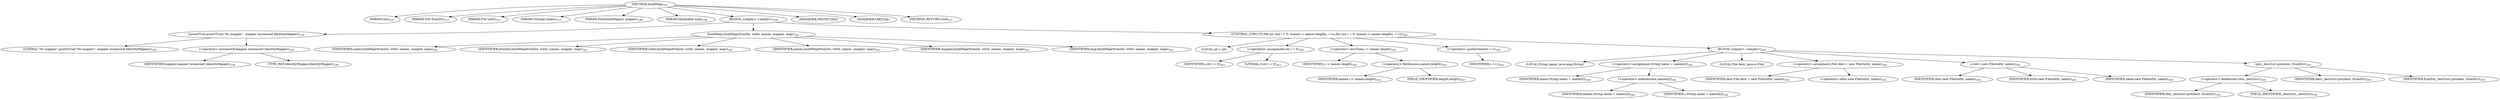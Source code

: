 digraph "buildMap" {  
"576" [label = <(METHOD,buildMap)<SUB>337</SUB>> ]
"577" [label = <(PARAM,this)<SUB>337</SUB>> ]
"578" [label = <(PARAM,File fromDir)<SUB>337</SUB>> ]
"579" [label = <(PARAM,File toDir)<SUB>337</SUB>> ]
"580" [label = <(PARAM,String[] names)<SUB>337</SUB>> ]
"581" [label = <(PARAM,FileNameMapper mapper)<SUB>338</SUB>> ]
"582" [label = <(PARAM,Hashtable map)<SUB>338</SUB>> ]
"583" [label = <(BLOCK,&lt;empty&gt;,&lt;empty&gt;)<SUB>338</SUB>> ]
"584" [label = <(assertTrue,assertTrue(&quot;No mapper&quot;, mapper instanceof IdentityMapper))<SUB>339</SUB>> ]
"585" [label = <(LITERAL,&quot;No mapper&quot;,assertTrue(&quot;No mapper&quot;, mapper instanceof IdentityMapper))<SUB>339</SUB>> ]
"586" [label = <(&lt;operator&gt;.instanceOf,mapper instanceof IdentityMapper)<SUB>339</SUB>> ]
"587" [label = <(IDENTIFIER,mapper,mapper instanceof IdentityMapper)<SUB>339</SUB>> ]
"588" [label = <(TYPE_REF,IdentityMapper,IdentityMapper)<SUB>339</SUB>> ]
"589" [label = <(buildMap,buildMap(fromDir, toDir, names, mapper, map))<SUB>341</SUB>> ]
"590" [label = <(IDENTIFIER,super,buildMap(fromDir, toDir, names, mapper, map))<SUB>341</SUB>> ]
"591" [label = <(IDENTIFIER,fromDir,buildMap(fromDir, toDir, names, mapper, map))<SUB>341</SUB>> ]
"592" [label = <(IDENTIFIER,toDir,buildMap(fromDir, toDir, names, mapper, map))<SUB>341</SUB>> ]
"593" [label = <(IDENTIFIER,names,buildMap(fromDir, toDir, names, mapper, map))<SUB>341</SUB>> ]
"594" [label = <(IDENTIFIER,mapper,buildMap(fromDir, toDir, names, mapper, map))<SUB>341</SUB>> ]
"595" [label = <(IDENTIFIER,map,buildMap(fromDir, toDir, names, mapper, map))<SUB>341</SUB>> ]
"596" [label = <(CONTROL_STRUCTURE,for (int i = 0; Some(i &lt; names.length); ++i),for (int i = 0; Some(i &lt; names.length); ++i))<SUB>343</SUB>> ]
"597" [label = <(LOCAL,int i: int)> ]
"598" [label = <(&lt;operator&gt;.assignment,int i = 0)<SUB>343</SUB>> ]
"599" [label = <(IDENTIFIER,i,int i = 0)<SUB>343</SUB>> ]
"600" [label = <(LITERAL,0,int i = 0)<SUB>343</SUB>> ]
"601" [label = <(&lt;operator&gt;.lessThan,i &lt; names.length)<SUB>343</SUB>> ]
"602" [label = <(IDENTIFIER,i,i &lt; names.length)<SUB>343</SUB>> ]
"603" [label = <(&lt;operator&gt;.fieldAccess,names.length)<SUB>343</SUB>> ]
"604" [label = <(IDENTIFIER,names,i &lt; names.length)<SUB>343</SUB>> ]
"605" [label = <(FIELD_IDENTIFIER,length,length)<SUB>343</SUB>> ]
"606" [label = <(&lt;operator&gt;.preIncrement,++i)<SUB>343</SUB>> ]
"607" [label = <(IDENTIFIER,i,++i)<SUB>343</SUB>> ]
"608" [label = <(BLOCK,&lt;empty&gt;,&lt;empty&gt;)<SUB>343</SUB>> ]
"609" [label = <(LOCAL,String name: java.lang.String)> ]
"610" [label = <(&lt;operator&gt;.assignment,String name = names[i])<SUB>344</SUB>> ]
"611" [label = <(IDENTIFIER,name,String name = names[i])<SUB>344</SUB>> ]
"612" [label = <(&lt;operator&gt;.indexAccess,names[i])<SUB>344</SUB>> ]
"613" [label = <(IDENTIFIER,names,String name = names[i])<SUB>344</SUB>> ]
"614" [label = <(IDENTIFIER,i,String name = names[i])<SUB>344</SUB>> ]
"30" [label = <(LOCAL,File dest: java.io.File)> ]
"615" [label = <(&lt;operator&gt;.assignment,File dest = new File(toDir, name))<SUB>345</SUB>> ]
"616" [label = <(IDENTIFIER,dest,File dest = new File(toDir, name))<SUB>345</SUB>> ]
"617" [label = <(&lt;operator&gt;.alloc,new File(toDir, name))<SUB>345</SUB>> ]
"618" [label = <(&lt;init&gt;,new File(toDir, name))<SUB>345</SUB>> ]
"29" [label = <(IDENTIFIER,dest,new File(toDir, name))<SUB>345</SUB>> ]
"619" [label = <(IDENTIFIER,toDir,new File(toDir, name))<SUB>345</SUB>> ]
"620" [label = <(IDENTIFIER,name,new File(toDir, name))<SUB>345</SUB>> ]
"621" [label = <(put,_dest2src.put(dest, fromDir))<SUB>350</SUB>> ]
"622" [label = <(&lt;operator&gt;.fieldAccess,this._dest2src)<SUB>350</SUB>> ]
"623" [label = <(IDENTIFIER,this,_dest2src.put(dest, fromDir))<SUB>350</SUB>> ]
"624" [label = <(FIELD_IDENTIFIER,_dest2src,_dest2src)<SUB>350</SUB>> ]
"625" [label = <(IDENTIFIER,dest,_dest2src.put(dest, fromDir))<SUB>350</SUB>> ]
"626" [label = <(IDENTIFIER,fromDir,_dest2src.put(dest, fromDir))<SUB>350</SUB>> ]
"627" [label = <(MODIFIER,PROTECTED)> ]
"628" [label = <(MODIFIER,VIRTUAL)> ]
"629" [label = <(METHOD_RETURN,void)<SUB>337</SUB>> ]
  "576" -> "577" 
  "576" -> "578" 
  "576" -> "579" 
  "576" -> "580" 
  "576" -> "581" 
  "576" -> "582" 
  "576" -> "583" 
  "576" -> "627" 
  "576" -> "628" 
  "576" -> "629" 
  "583" -> "584" 
  "583" -> "589" 
  "583" -> "596" 
  "584" -> "585" 
  "584" -> "586" 
  "586" -> "587" 
  "586" -> "588" 
  "589" -> "590" 
  "589" -> "591" 
  "589" -> "592" 
  "589" -> "593" 
  "589" -> "594" 
  "589" -> "595" 
  "596" -> "597" 
  "596" -> "598" 
  "596" -> "601" 
  "596" -> "606" 
  "596" -> "608" 
  "598" -> "599" 
  "598" -> "600" 
  "601" -> "602" 
  "601" -> "603" 
  "603" -> "604" 
  "603" -> "605" 
  "606" -> "607" 
  "608" -> "609" 
  "608" -> "610" 
  "608" -> "30" 
  "608" -> "615" 
  "608" -> "618" 
  "608" -> "621" 
  "610" -> "611" 
  "610" -> "612" 
  "612" -> "613" 
  "612" -> "614" 
  "615" -> "616" 
  "615" -> "617" 
  "618" -> "29" 
  "618" -> "619" 
  "618" -> "620" 
  "621" -> "622" 
  "621" -> "625" 
  "621" -> "626" 
  "622" -> "623" 
  "622" -> "624" 
}
